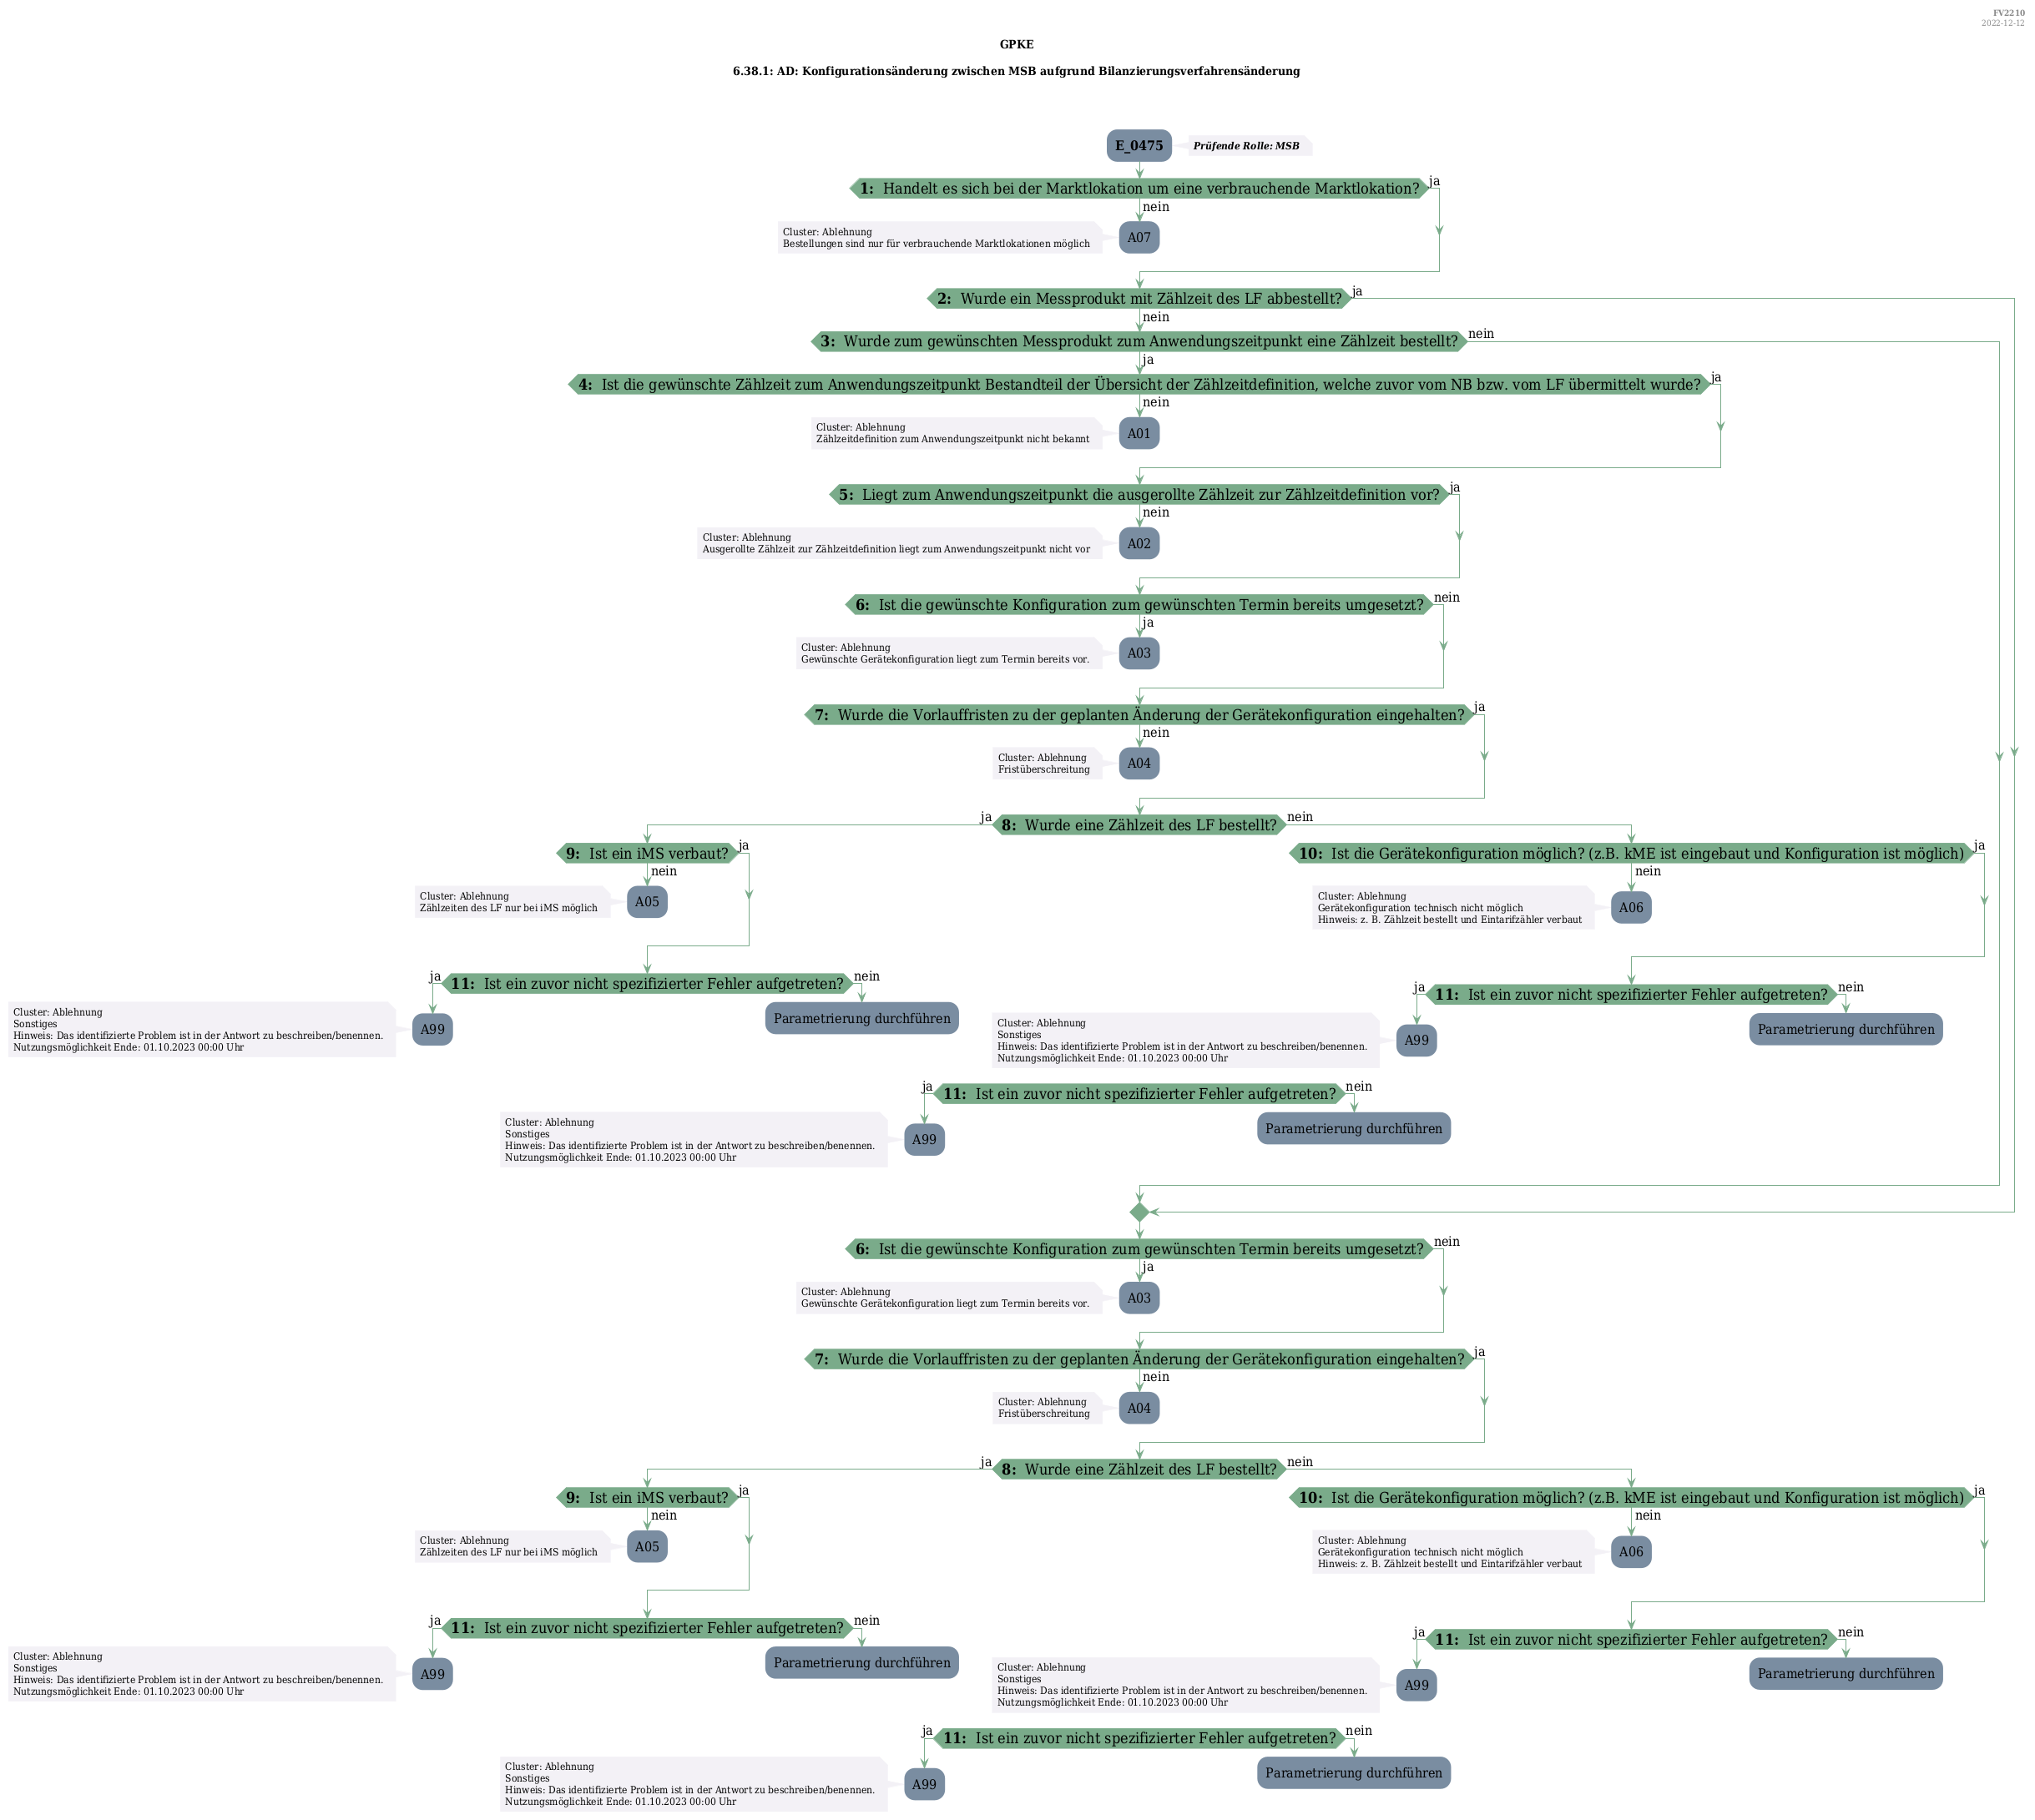 @startuml
skinparam Shadowing false
skinparam NoteBorderColor #f3f1f6
skinparam NoteBackgroundColor #f3f1f6
skinparam NoteFontSize 12
skinparam ActivityBorderColor none
skinparam ActivityBackgroundColor #7a8da1
skinparam ActivityFontSize 16
skinparam ArrowColor #7aab8a
skinparam ArrowFontSize 16
skinparam ActivityDiamondBackgroundColor #7aab8a
skinparam ActivityDiamondBorderColor #7aab8a
skinparam ActivityDiamondFontSize 18
skinparam defaultFontName DejaVu Serif Condensed
skinparam ActivityEndColor #669580

header
<b>FV2210
2022-12-12
endheader

title
GPKE

6.38.1: AD: Konfigurationsänderung zwischen MSB aufgrund Bilanzierungsverfahrensänderung



end title
:<b>E_0475</b>;
note right
<b><i>Prüfende Rolle: MSB
end note

if (<b>1: </b> Handelt es sich bei der Marktlokation um eine verbrauchende Marktlokation?) then (ja)
else (nein)
    :A07;
    note left
        Cluster: Ablehnung
        Bestellungen sind nur für verbrauchende Marktlokationen möglich
    endnote
    kill;
endif
if (<b>2: </b> Wurde ein Messprodukt mit Zählzeit des LF abbestellt?) then (ja)
else (nein)
    if (<b>3: </b> Wurde zum gewünschten Messprodukt zum Anwendungszeitpunkt eine Zählzeit bestellt?) then (ja)
        if (<b>4: </b> Ist die gewünschte Zählzeit zum Anwendungszeitpunkt Bestandteil der Übersicht der Zählzeitdefinition, welche zuvor vom NB bzw. vom LF übermittelt wurde?) then (ja)
        else (nein)
            :A01;
            note left
                Cluster: Ablehnung 
                Zählzeitdefinition zum Anwendungszeitpunkt nicht bekannt
            endnote
            kill;
        endif
        if (<b>5: </b> Liegt zum Anwendungszeitpunkt die ausgerollte Zählzeit zur Zählzeitdefinition vor?) then (ja)
        else (nein)
            :A02;
            note left
                Cluster: Ablehnung 
                Ausgerollte Zählzeit zur Zählzeitdefinition liegt zum Anwendungszeitpunkt nicht vor
            endnote
            kill;
        endif
        if (<b>6: </b> Ist die gewünschte Konfiguration zum gewünschten Termin bereits umgesetzt?) then (ja)
            :A03;
            note left
                Cluster: Ablehnung 
                Gewünschte Gerätekonfiguration liegt zum Termin bereits vor.
            endnote
            kill;
        else (nein)
        endif
        if (<b>7: </b> Wurde die Vorlauffristen zu der geplanten Änderung der Gerätekonfiguration eingehalten?) then (ja)
        else (nein)
            :A04;
            note left
                Cluster: Ablehnung 
                Fristüberschreitung
            endnote
            kill;
        endif
        if (<b>8: </b> Wurde eine Zählzeit des LF bestellt?) then (ja)
            if (<b>9: </b> Ist ein iMS verbaut?) then (ja)
            else (nein)
                :A05;
                note left
                    Cluster: Ablehnung 
                    Zählzeiten des LF nur bei iMS möglich
                endnote
                kill;
            endif
            if (<b>11: </b> Ist ein zuvor nicht spezifizierter Fehler aufgetreten?) then (ja)
                :A99;
                note left
                    Cluster: Ablehnung 
                    Sonstiges
                    Hinweis: Das identifizierte Problem ist in der Antwort zu beschreiben/benennen.
                    Nutzungsmöglichkeit Ende: 01.10.2023 00:00 Uhr
                endnote
                kill;
            else (nein)
                :Parametrierung durchführen;
                kill;
            endif
        else (nein)
            if (<b>10: </b> Ist die Gerätekonfiguration möglich? (z.B. kME ist eingebaut und Konfiguration ist möglich&#41;) then (ja)
            else (nein)
                :A06;
                note left
                    Cluster: Ablehnung 
                    Gerätekonfiguration technisch nicht möglich
                    Hinweis: z. B. Zählzeit bestellt und Eintarifzähler verbaut
                endnote
                kill;
            endif
            if (<b>11: </b> Ist ein zuvor nicht spezifizierter Fehler aufgetreten?) then (ja)
                :A99;
                note left
                    Cluster: Ablehnung 
                    Sonstiges
                    Hinweis: Das identifizierte Problem ist in der Antwort zu beschreiben/benennen.
                    Nutzungsmöglichkeit Ende: 01.10.2023 00:00 Uhr
                endnote
                kill;
            else (nein)
                :Parametrierung durchführen;
                kill;
            endif
        endif
        if (<b>11: </b> Ist ein zuvor nicht spezifizierter Fehler aufgetreten?) then (ja)
            :A99;
            note left
                Cluster: Ablehnung 
                Sonstiges
                Hinweis: Das identifizierte Problem ist in der Antwort zu beschreiben/benennen.
                Nutzungsmöglichkeit Ende: 01.10.2023 00:00 Uhr
            endnote
            kill;
        else (nein)
            :Parametrierung durchführen;
            kill;
        endif
    else (nein)
    endif
endif
if (<b>6: </b> Ist die gewünschte Konfiguration zum gewünschten Termin bereits umgesetzt?) then (ja)
    :A03;
    note left
        Cluster: Ablehnung 
        Gewünschte Gerätekonfiguration liegt zum Termin bereits vor.
    endnote
    kill;
else (nein)
endif
if (<b>7: </b> Wurde die Vorlauffristen zu der geplanten Änderung der Gerätekonfiguration eingehalten?) then (ja)
else (nein)
    :A04;
    note left
        Cluster: Ablehnung 
        Fristüberschreitung
    endnote
    kill;
endif
if (<b>8: </b> Wurde eine Zählzeit des LF bestellt?) then (ja)
    if (<b>9: </b> Ist ein iMS verbaut?) then (ja)
    else (nein)
        :A05;
        note left
            Cluster: Ablehnung 
            Zählzeiten des LF nur bei iMS möglich
        endnote
        kill;
    endif
    if (<b>11: </b> Ist ein zuvor nicht spezifizierter Fehler aufgetreten?) then (ja)
        :A99;
        note left
            Cluster: Ablehnung 
            Sonstiges
            Hinweis: Das identifizierte Problem ist in der Antwort zu beschreiben/benennen.
            Nutzungsmöglichkeit Ende: 01.10.2023 00:00 Uhr
        endnote
        kill;
    else (nein)
        :Parametrierung durchführen;
        kill;
    endif
else (nein)
    if (<b>10: </b> Ist die Gerätekonfiguration möglich? (z.B. kME ist eingebaut und Konfiguration ist möglich&#41;) then (ja)
    else (nein)
        :A06;
        note left
            Cluster: Ablehnung 
            Gerätekonfiguration technisch nicht möglich
            Hinweis: z. B. Zählzeit bestellt und Eintarifzähler verbaut
        endnote
        kill;
    endif
    if (<b>11: </b> Ist ein zuvor nicht spezifizierter Fehler aufgetreten?) then (ja)
        :A99;
        note left
            Cluster: Ablehnung 
            Sonstiges
            Hinweis: Das identifizierte Problem ist in der Antwort zu beschreiben/benennen.
            Nutzungsmöglichkeit Ende: 01.10.2023 00:00 Uhr
        endnote
        kill;
    else (nein)
        :Parametrierung durchführen;
        kill;
    endif
endif
if (<b>11: </b> Ist ein zuvor nicht spezifizierter Fehler aufgetreten?) then (ja)
    :A99;
    note left
        Cluster: Ablehnung 
        Sonstiges
        Hinweis: Das identifizierte Problem ist in der Antwort zu beschreiben/benennen.
        Nutzungsmöglichkeit Ende: 01.10.2023 00:00 Uhr
    endnote
    kill;
else (nein)
    :Parametrierung durchführen;
    kill;
endif

@enduml
